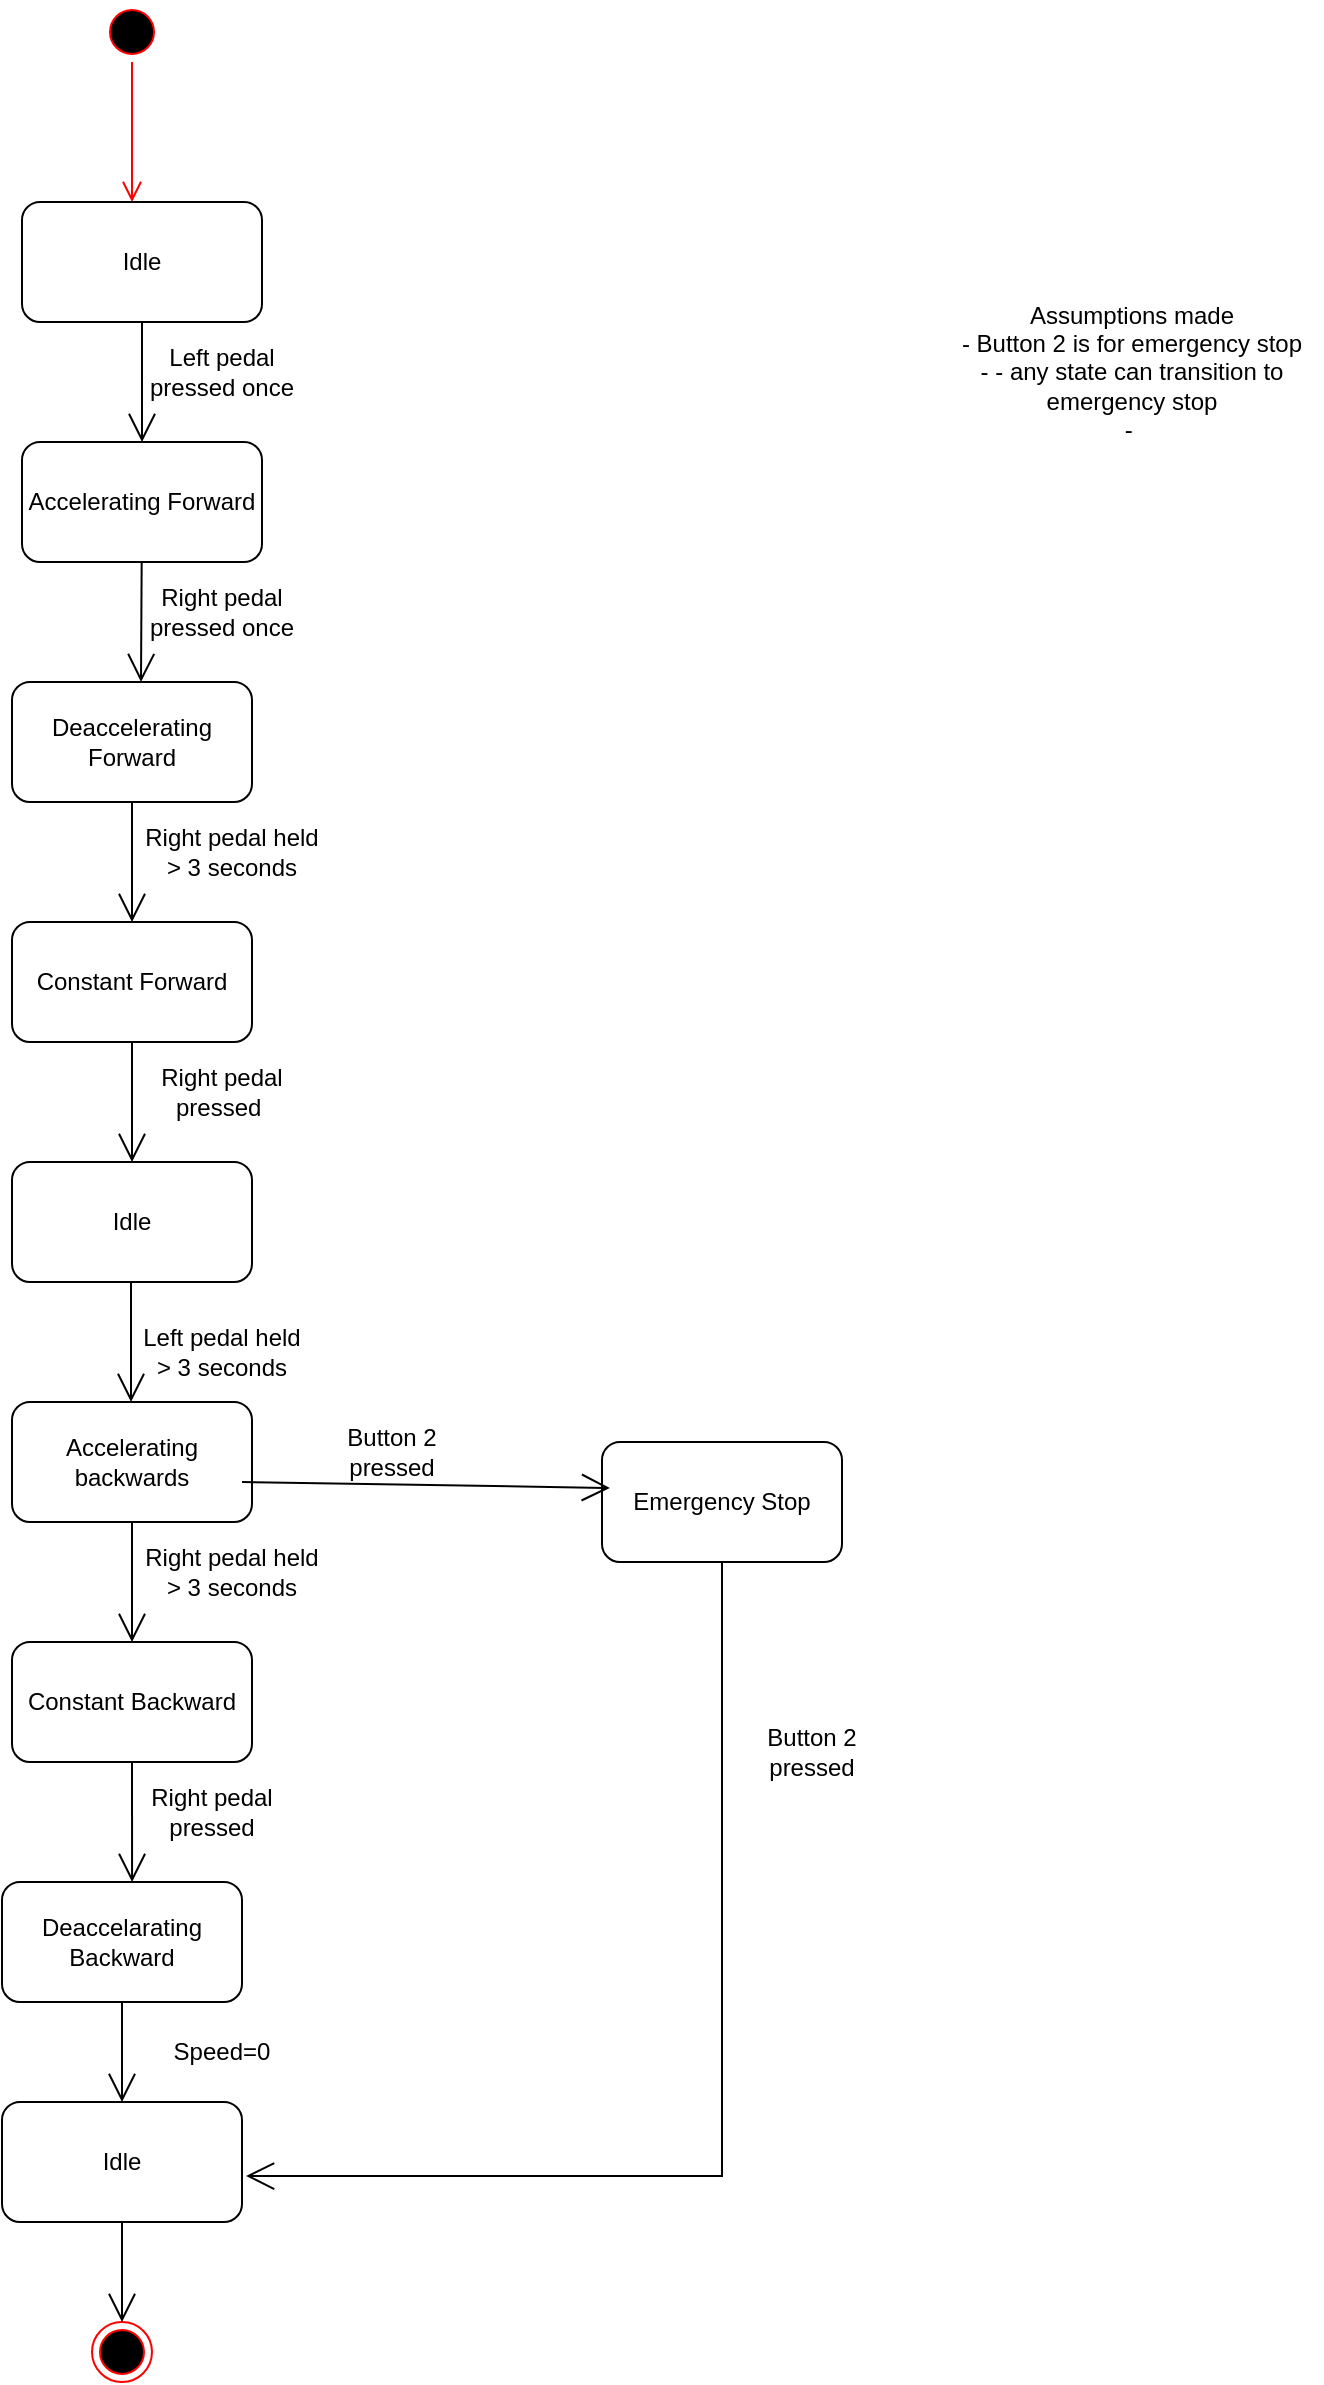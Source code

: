 <mxfile version="24.8.3">
  <diagram name="Page-1" id="_HJv9iC_N_m42WFirWRR">
    <mxGraphModel dx="1434" dy="688" grid="1" gridSize="10" guides="1" tooltips="1" connect="1" arrows="1" fold="1" page="1" pageScale="1" pageWidth="850" pageHeight="1100" math="0" shadow="0">
      <root>
        <mxCell id="0" />
        <mxCell id="1" parent="0" />
        <mxCell id="3E58UIc-xbGT09Q-NaPW-3" value="" style="ellipse;html=1;shape=startState;fillColor=#000000;strokeColor=#ff0000;" vertex="1" parent="1">
          <mxGeometry x="180" y="20" width="30" height="30" as="geometry" />
        </mxCell>
        <mxCell id="3E58UIc-xbGT09Q-NaPW-4" value="" style="edgeStyle=orthogonalEdgeStyle;html=1;verticalAlign=bottom;endArrow=open;endSize=8;strokeColor=#ff0000;rounded=0;" edge="1" source="3E58UIc-xbGT09Q-NaPW-3" parent="1">
          <mxGeometry relative="1" as="geometry">
            <mxPoint x="195" y="120" as="targetPoint" />
          </mxGeometry>
        </mxCell>
        <mxCell id="3E58UIc-xbGT09Q-NaPW-5" value="" style="ellipse;html=1;shape=endState;fillColor=#000000;strokeColor=#ff0000;" vertex="1" parent="1">
          <mxGeometry x="175" y="1180" width="30" height="30" as="geometry" />
        </mxCell>
        <mxCell id="3E58UIc-xbGT09Q-NaPW-8" value="" style="endArrow=open;endFill=1;endSize=12;html=1;rounded=0;entryX=0.5;entryY=0;entryDx=0;entryDy=0;" edge="1" parent="1" target="3E58UIc-xbGT09Q-NaPW-11">
          <mxGeometry width="160" relative="1" as="geometry">
            <mxPoint x="200" y="180" as="sourcePoint" />
            <mxPoint x="200" y="240" as="targetPoint" />
          </mxGeometry>
        </mxCell>
        <mxCell id="3E58UIc-xbGT09Q-NaPW-9" value="Left pedal pressed once" style="text;html=1;align=center;verticalAlign=middle;whiteSpace=wrap;rounded=0;" vertex="1" parent="1">
          <mxGeometry x="200" y="190" width="80" height="30" as="geometry" />
        </mxCell>
        <mxCell id="3E58UIc-xbGT09Q-NaPW-10" value="Idle" style="rounded=1;whiteSpace=wrap;html=1;" vertex="1" parent="1">
          <mxGeometry x="140" y="120" width="120" height="60" as="geometry" />
        </mxCell>
        <mxCell id="3E58UIc-xbGT09Q-NaPW-11" value="Accelerating Forward" style="rounded=1;whiteSpace=wrap;html=1;" vertex="1" parent="1">
          <mxGeometry x="140" y="240" width="120" height="60" as="geometry" />
        </mxCell>
        <mxCell id="3E58UIc-xbGT09Q-NaPW-17" value="" style="endArrow=open;endFill=1;endSize=12;html=1;rounded=0;entryX=0.5;entryY=0;entryDx=0;entryDy=0;" edge="1" parent="1" source="3E58UIc-xbGT09Q-NaPW-11">
          <mxGeometry width="160" relative="1" as="geometry">
            <mxPoint x="199.5" y="300" as="sourcePoint" />
            <mxPoint x="199.5" y="360" as="targetPoint" />
          </mxGeometry>
        </mxCell>
        <mxCell id="3E58UIc-xbGT09Q-NaPW-18" value="Deaccelerating Forward" style="rounded=1;whiteSpace=wrap;html=1;" vertex="1" parent="1">
          <mxGeometry x="135" y="360" width="120" height="60" as="geometry" />
        </mxCell>
        <mxCell id="3E58UIc-xbGT09Q-NaPW-19" value="Right pedal pressed once" style="text;html=1;align=center;verticalAlign=middle;whiteSpace=wrap;rounded=0;" vertex="1" parent="1">
          <mxGeometry x="200" y="310" width="80" height="30" as="geometry" />
        </mxCell>
        <mxCell id="3E58UIc-xbGT09Q-NaPW-20" value="" style="endArrow=open;endFill=1;endSize=12;html=1;rounded=0;" edge="1" parent="1" source="3E58UIc-xbGT09Q-NaPW-18">
          <mxGeometry width="160" relative="1" as="geometry">
            <mxPoint x="200" y="420" as="sourcePoint" />
            <mxPoint x="195" y="480" as="targetPoint" />
          </mxGeometry>
        </mxCell>
        <mxCell id="3E58UIc-xbGT09Q-NaPW-21" value="Constant Forward" style="rounded=1;whiteSpace=wrap;html=1;" vertex="1" parent="1">
          <mxGeometry x="135" y="480" width="120" height="60" as="geometry" />
        </mxCell>
        <mxCell id="3E58UIc-xbGT09Q-NaPW-22" value="Right pedal held &amp;gt; 3 seconds" style="text;html=1;align=center;verticalAlign=middle;whiteSpace=wrap;rounded=0;" vertex="1" parent="1">
          <mxGeometry x="200" y="430" width="90" height="30" as="geometry" />
        </mxCell>
        <mxCell id="3E58UIc-xbGT09Q-NaPW-23" value="" style="endArrow=open;endFill=1;endSize=12;html=1;rounded=0;entryX=0.5;entryY=0;entryDx=0;entryDy=0;" edge="1" parent="1" source="3E58UIc-xbGT09Q-NaPW-21" target="3E58UIc-xbGT09Q-NaPW-25">
          <mxGeometry width="160" relative="1" as="geometry">
            <mxPoint x="194.5" y="540" as="sourcePoint" />
            <mxPoint x="190" y="610" as="targetPoint" />
          </mxGeometry>
        </mxCell>
        <mxCell id="3E58UIc-xbGT09Q-NaPW-24" value="Right pedal pressed&amp;nbsp;" style="text;html=1;align=center;verticalAlign=middle;whiteSpace=wrap;rounded=0;" vertex="1" parent="1">
          <mxGeometry x="200" y="550" width="80" height="30" as="geometry" />
        </mxCell>
        <mxCell id="3E58UIc-xbGT09Q-NaPW-25" value="Idle" style="rounded=1;whiteSpace=wrap;html=1;" vertex="1" parent="1">
          <mxGeometry x="135" y="600" width="120" height="60" as="geometry" />
        </mxCell>
        <mxCell id="3E58UIc-xbGT09Q-NaPW-26" value="" style="endArrow=open;endFill=1;endSize=12;html=1;rounded=0;entryX=0.5;entryY=0;entryDx=0;entryDy=0;" edge="1" parent="1">
          <mxGeometry width="160" relative="1" as="geometry">
            <mxPoint x="194.5" y="660" as="sourcePoint" />
            <mxPoint x="194.5" y="720" as="targetPoint" />
          </mxGeometry>
        </mxCell>
        <mxCell id="3E58UIc-xbGT09Q-NaPW-27" value="Left pedal held &amp;gt; 3 seconds" style="text;html=1;align=center;verticalAlign=middle;whiteSpace=wrap;rounded=0;" vertex="1" parent="1">
          <mxGeometry x="195" y="680" width="90" height="30" as="geometry" />
        </mxCell>
        <mxCell id="3E58UIc-xbGT09Q-NaPW-28" value="Accelerating backwards" style="rounded=1;whiteSpace=wrap;html=1;" vertex="1" parent="1">
          <mxGeometry x="135" y="720" width="120" height="60" as="geometry" />
        </mxCell>
        <mxCell id="3E58UIc-xbGT09Q-NaPW-29" value="Right pedal held &amp;gt; 3 seconds" style="text;html=1;align=center;verticalAlign=middle;whiteSpace=wrap;rounded=0;" vertex="1" parent="1">
          <mxGeometry x="200" y="790" width="90" height="30" as="geometry" />
        </mxCell>
        <mxCell id="3E58UIc-xbGT09Q-NaPW-30" value="" style="endArrow=open;endFill=1;endSize=12;html=1;rounded=0;entryX=0.5;entryY=0;entryDx=0;entryDy=0;" edge="1" parent="1" source="3E58UIc-xbGT09Q-NaPW-28" target="3E58UIc-xbGT09Q-NaPW-33">
          <mxGeometry width="160" relative="1" as="geometry">
            <mxPoint x="194.5" y="780" as="sourcePoint" />
            <mxPoint x="194.5" y="840" as="targetPoint" />
          </mxGeometry>
        </mxCell>
        <mxCell id="3E58UIc-xbGT09Q-NaPW-33" value="Constant Backward" style="rounded=1;whiteSpace=wrap;html=1;" vertex="1" parent="1">
          <mxGeometry x="135" y="840" width="120" height="60" as="geometry" />
        </mxCell>
        <mxCell id="3E58UIc-xbGT09Q-NaPW-34" value="" style="endArrow=open;endFill=1;endSize=12;html=1;rounded=0;entryX=0.542;entryY=0;entryDx=0;entryDy=0;entryPerimeter=0;" edge="1" parent="1" target="3E58UIc-xbGT09Q-NaPW-36">
          <mxGeometry width="160" relative="1" as="geometry">
            <mxPoint x="195" y="900" as="sourcePoint" />
            <mxPoint x="195" y="960" as="targetPoint" />
          </mxGeometry>
        </mxCell>
        <mxCell id="3E58UIc-xbGT09Q-NaPW-35" value="Right pedal pressed" style="text;html=1;align=center;verticalAlign=middle;whiteSpace=wrap;rounded=0;" vertex="1" parent="1">
          <mxGeometry x="190" y="910" width="90" height="30" as="geometry" />
        </mxCell>
        <mxCell id="3E58UIc-xbGT09Q-NaPW-36" value="Deaccelarating Backward" style="rounded=1;whiteSpace=wrap;html=1;" vertex="1" parent="1">
          <mxGeometry x="130" y="960" width="120" height="60" as="geometry" />
        </mxCell>
        <mxCell id="3E58UIc-xbGT09Q-NaPW-37" value="" style="endArrow=open;endFill=1;endSize=12;html=1;rounded=0;" edge="1" parent="1" source="3E58UIc-xbGT09Q-NaPW-36" target="3E58UIc-xbGT09Q-NaPW-40">
          <mxGeometry width="160" relative="1" as="geometry">
            <mxPoint x="195" y="1020" as="sourcePoint" />
            <mxPoint x="190" y="1070" as="targetPoint" />
          </mxGeometry>
        </mxCell>
        <mxCell id="3E58UIc-xbGT09Q-NaPW-39" value="Speed=0" style="text;html=1;align=center;verticalAlign=middle;whiteSpace=wrap;rounded=0;" vertex="1" parent="1">
          <mxGeometry x="195" y="1030" width="90" height="30" as="geometry" />
        </mxCell>
        <mxCell id="3E58UIc-xbGT09Q-NaPW-40" value="Idle" style="rounded=1;whiteSpace=wrap;html=1;" vertex="1" parent="1">
          <mxGeometry x="130" y="1070" width="120" height="60" as="geometry" />
        </mxCell>
        <mxCell id="3E58UIc-xbGT09Q-NaPW-42" value="" style="endArrow=open;endFill=1;endSize=12;html=1;rounded=0;entryX=0.5;entryY=0;entryDx=0;entryDy=0;" edge="1" parent="1" source="3E58UIc-xbGT09Q-NaPW-40" target="3E58UIc-xbGT09Q-NaPW-5">
          <mxGeometry width="160" relative="1" as="geometry">
            <mxPoint x="189" y="1130" as="sourcePoint" />
            <mxPoint x="189" y="1180" as="targetPoint" />
          </mxGeometry>
        </mxCell>
        <mxCell id="3E58UIc-xbGT09Q-NaPW-43" value="Emergency Stop" style="rounded=1;whiteSpace=wrap;html=1;" vertex="1" parent="1">
          <mxGeometry x="430" y="740" width="120" height="60" as="geometry" />
        </mxCell>
        <mxCell id="3E58UIc-xbGT09Q-NaPW-44" value="" style="endArrow=open;endFill=1;endSize=12;html=1;rounded=0;entryX=0.033;entryY=0.383;entryDx=0;entryDy=0;entryPerimeter=0;" edge="1" parent="1" target="3E58UIc-xbGT09Q-NaPW-43">
          <mxGeometry width="160" relative="1" as="geometry">
            <mxPoint x="250" y="760" as="sourcePoint" />
            <mxPoint x="415" y="760" as="targetPoint" />
          </mxGeometry>
        </mxCell>
        <mxCell id="3E58UIc-xbGT09Q-NaPW-45" value="Button 2 pressed" style="text;html=1;align=center;verticalAlign=middle;whiteSpace=wrap;rounded=0;" vertex="1" parent="1">
          <mxGeometry x="280" y="730" width="90" height="30" as="geometry" />
        </mxCell>
        <mxCell id="3E58UIc-xbGT09Q-NaPW-46" value="" style="endArrow=open;endFill=1;endSize=12;html=1;rounded=0;entryX=1.017;entryY=0.617;entryDx=0;entryDy=0;entryPerimeter=0;" edge="1" parent="1" source="3E58UIc-xbGT09Q-NaPW-43" target="3E58UIc-xbGT09Q-NaPW-40">
          <mxGeometry width="160" relative="1" as="geometry">
            <mxPoint x="489.5" y="800" as="sourcePoint" />
            <mxPoint x="489.5" y="860" as="targetPoint" />
            <Array as="points">
              <mxPoint x="490" y="1107" />
            </Array>
          </mxGeometry>
        </mxCell>
        <mxCell id="3E58UIc-xbGT09Q-NaPW-48" value="Button 2 pressed" style="text;html=1;align=center;verticalAlign=middle;whiteSpace=wrap;rounded=0;" vertex="1" parent="1">
          <mxGeometry x="490" y="880" width="90" height="30" as="geometry" />
        </mxCell>
        <mxCell id="3E58UIc-xbGT09Q-NaPW-49" value="Assumptions made&lt;div&gt;- Button 2 is for emergency stop&lt;/div&gt;&lt;div&gt;- - any state can transition to emergency stop&lt;/div&gt;&lt;div&gt;-&amp;nbsp;&lt;/div&gt;" style="text;html=1;align=center;verticalAlign=middle;whiteSpace=wrap;rounded=0;" vertex="1" parent="1">
          <mxGeometry x="600" y="170" width="190" height="70" as="geometry" />
        </mxCell>
      </root>
    </mxGraphModel>
  </diagram>
</mxfile>
